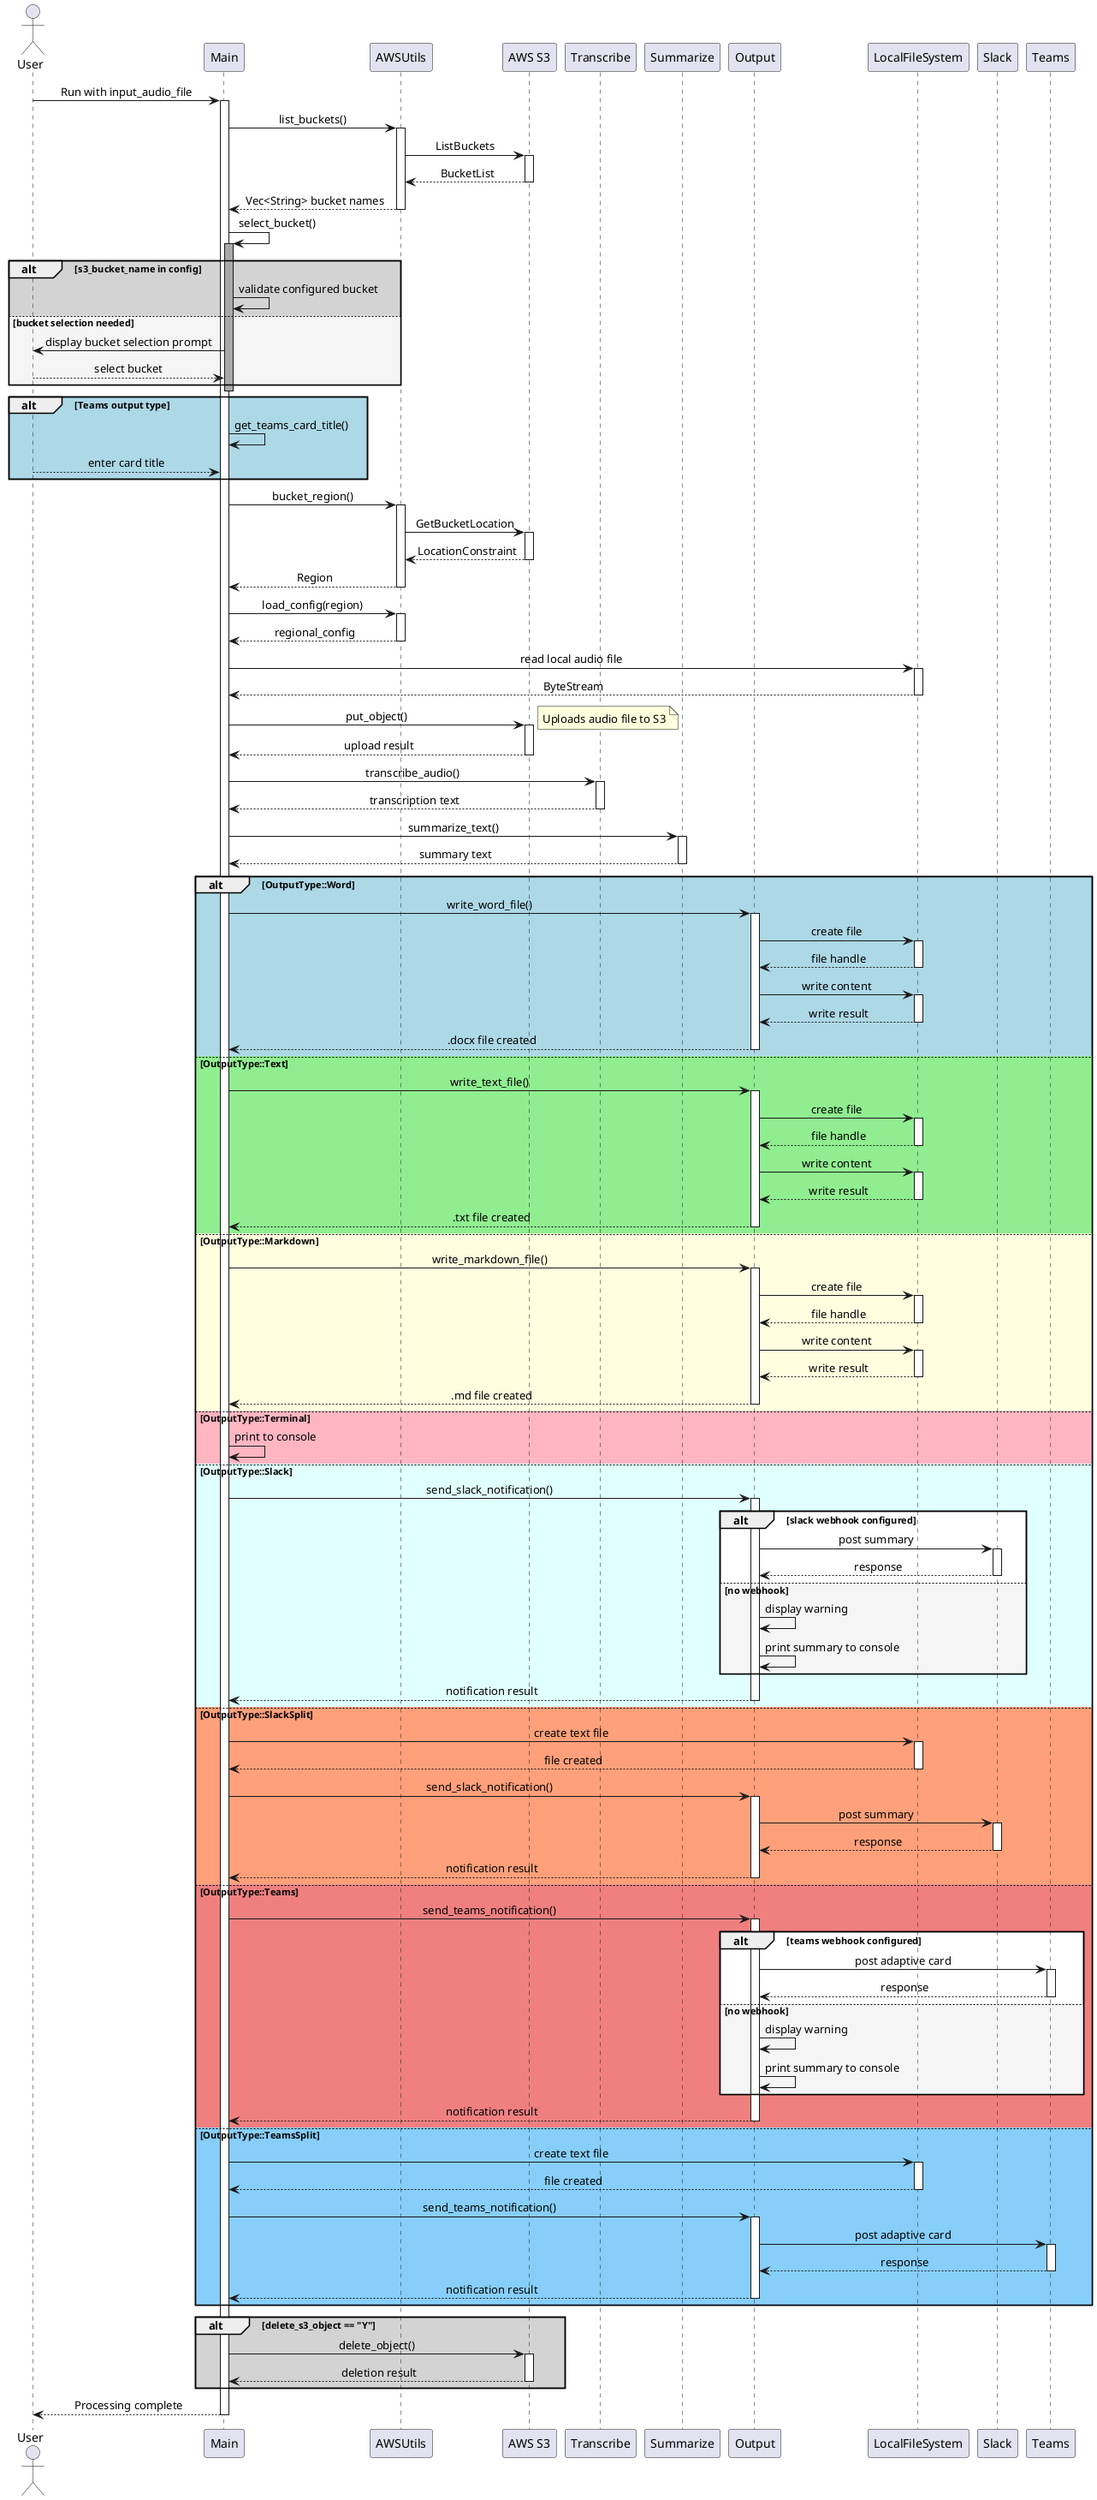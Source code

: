 @startuml
skinparam sequenceMessageAlign center

actor User
participant "Main" as Main
participant "AWSUtils" as AWS
participant "AWS S3" as AWS_S3
participant "Transcribe" as Trans
participant "Summarize" as Sum
participant "Output" as Out
participant "LocalFileSystem" as File
participant "Slack" as Slack
participant "Teams" as Teams

User -> Main: Run with input_audio_file
activate Main

Main -> AWS: list_buckets()
activate AWS
AWS -> AWS_S3: ListBuckets
activate AWS_S3
AWS_S3 --> AWS: BucketList
deactivate AWS_S3
AWS --> Main: Vec<String> bucket names
deactivate AWS

Main -> Main: select_bucket()
activate Main #DarkGray
alt #LightGray s3_bucket_name in config
    Main -> Main: validate configured bucket
else #WhiteSmoke bucket selection needed
    Main -> User: display bucket selection prompt
    User --> Main: select bucket
end
deactivate Main

alt #LightBlue Teams output type
    Main -> Main: get_teams_card_title()
    User --> Main: enter card title
end

Main -> AWS: bucket_region()
activate AWS
AWS -> AWS_S3: GetBucketLocation
activate AWS_S3
AWS_S3 --> AWS: LocationConstraint
deactivate AWS_S3
AWS --> Main: Region
deactivate AWS

Main -> AWS: load_config(region)
activate AWS
AWS --> Main: regional_config
deactivate AWS

Main -> File: read local audio file
activate File
File --> Main: ByteStream
deactivate File

Main -> AWS_S3: put_object()
activate AWS_S3
note right: Uploads audio file to S3
AWS_S3 --> Main: upload result
deactivate AWS_S3

Main -> Trans: transcribe_audio()
activate Trans
Trans --> Main: transcription text
deactivate Trans

Main -> Sum: summarize_text()
activate Sum
Sum --> Main: summary text
deactivate Sum

alt #LightBlue OutputType::Word
    Main -> Out: write_word_file()
    activate Out
    Out -> File: create file
    activate File
    File --> Out: file handle
    deactivate File
    Out -> File: write content
    activate File
    File --> Out: write result
    deactivate File
    Out --> Main: .docx file created
    deactivate Out
else #LightGreen OutputType::Text
    Main -> Out: write_text_file()
    activate Out
    Out -> File: create file
    activate File
    File --> Out: file handle
    deactivate File
    Out -> File: write content
    activate File
    File --> Out: write result
    deactivate File
    Out --> Main: .txt file created
    deactivate Out
else #LightYellow OutputType::Markdown
    Main -> Out: write_markdown_file()
    activate Out
    Out -> File: create file
    activate File
    File --> Out: file handle
    deactivate File
    Out -> File: write content
    activate File
    File --> Out: write result
    deactivate File
    Out --> Main: .md file created
    deactivate Out
else #LightPink OutputType::Terminal
    Main -> Main: print to console
else #LightCyan OutputType::Slack
    Main -> Out: send_slack_notification()
    activate Out
    alt #White slack webhook configured
        Out -> Slack: post summary
        activate Slack
        Slack --> Out: response
        deactivate Slack
    else #WhiteSmoke no webhook
        Out -> Out: display warning
        Out -> Out: print summary to console
    end
    Out --> Main: notification result
    deactivate Out
else #LightSalmon OutputType::SlackSplit
    Main -> File: create text file
    activate File
    File --> Main: file created
    deactivate File
    Main -> Out: send_slack_notification()
    activate Out
    Out -> Slack: post summary
    activate Slack
    Slack --> Out: response
    deactivate Slack
    Out --> Main: notification result
    deactivate Out
else #LightCoral OutputType::Teams
    Main -> Out: send_teams_notification()
    activate Out
    alt #White teams webhook configured
        Out -> Teams: post adaptive card
        activate Teams
        Teams --> Out: response
        deactivate Teams
    else #WhiteSmoke no webhook
        Out -> Out: display warning
        Out -> Out: print summary to console
    end
    Out --> Main: notification result
    deactivate Out
else #LightSkyBlue OutputType::TeamsSplit
    Main -> File: create text file
    activate File
    File --> Main: file created
    deactivate File
    Main -> Out: send_teams_notification()
    activate Out
    Out -> Teams: post adaptive card
    activate Teams
    Teams --> Out: response
    deactivate Teams
    Out --> Main: notification result
    deactivate Out
end

alt #LightGray delete_s3_object == "Y"
    Main -> AWS_S3: delete_object()
    activate AWS_S3
    AWS_S3 --> Main: deletion result
    deactivate AWS_S3
end

Main --> User: Processing complete
deactivate Main

@enduml